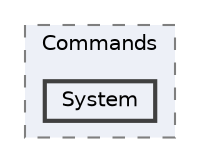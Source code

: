 digraph "app/Console/Commands/System"
{
 // LATEX_PDF_SIZE
  bgcolor="transparent";
  edge [fontname=Helvetica,fontsize=10,labelfontname=Helvetica,labelfontsize=10];
  node [fontname=Helvetica,fontsize=10,shape=box,height=0.2,width=0.4];
  compound=true
  subgraph clusterdir_2aabf48db7e26e6e05c13fa13c60612c {
    graph [ bgcolor="#edf0f7", pencolor="grey50", label="Commands", fontname=Helvetica,fontsize=10 style="filled,dashed", URL="dir_2aabf48db7e26e6e05c13fa13c60612c.html",tooltip=""]
  dir_b3e0512f9003e2184fa769db514cb787 [label="System", fillcolor="#edf0f7", color="grey25", style="filled,bold", URL="dir_b3e0512f9003e2184fa769db514cb787.html",tooltip=""];
  }
}

